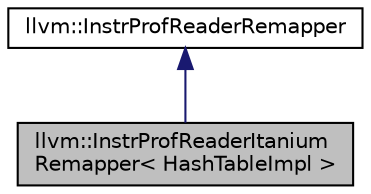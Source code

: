 digraph "llvm::InstrProfReaderItaniumRemapper&lt; HashTableImpl &gt;"
{
 // LATEX_PDF_SIZE
  bgcolor="transparent";
  edge [fontname="Helvetica",fontsize="10",labelfontname="Helvetica",labelfontsize="10"];
  node [fontname="Helvetica",fontsize="10",shape="box"];
  Node1 [label="llvm::InstrProfReaderItanium\lRemapper\< HashTableImpl \>",height=0.2,width=0.4,color="black", fillcolor="grey75", style="filled", fontcolor="black",tooltip="A remapper that applies remappings based on a symbol remapping file."];
  Node2 -> Node1 [dir="back",color="midnightblue",fontsize="10",style="solid",fontname="Helvetica"];
  Node2 [label="llvm::InstrProfReaderRemapper",height=0.2,width=0.4,color="black",URL="$classllvm_1_1InstrProfReaderRemapper.html",tooltip="Name matcher supporting fuzzy matching of symbol names to names in profiles."];
}
